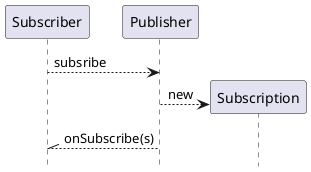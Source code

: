 @startuml
hide footbox

Subscriber --> Publisher : subsribe
create Subscription
    Publisher --> Subscription : new

Publisher --\\ Subscriber : onSubscribe(s)

@enduml
